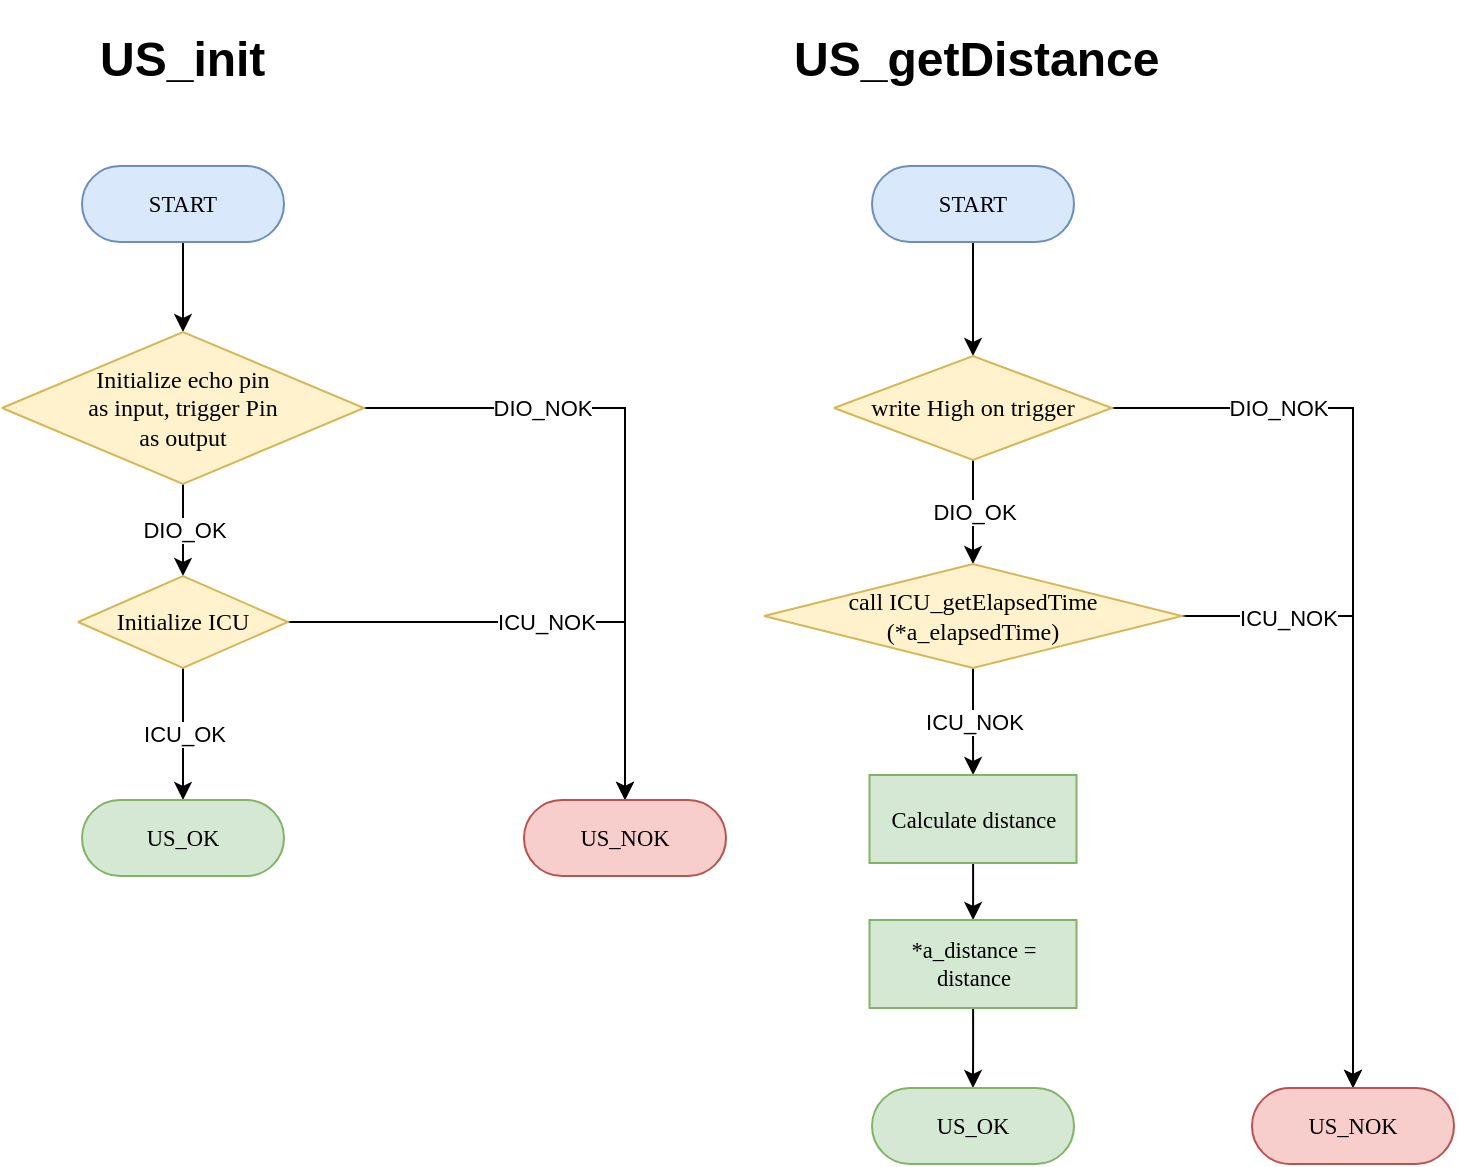 <mxfile version="21.2.8" type="device">
  <diagram name="Page-1" id="cxeBOrwpK8nN50zcZmI6">
    <mxGraphModel dx="1763" dy="2000" grid="0" gridSize="10" guides="1" tooltips="1" connect="1" arrows="1" fold="1" page="0" pageScale="1" pageWidth="850" pageHeight="1100" math="0" shadow="0">
      <root>
        <mxCell id="0" />
        <mxCell id="1" parent="0" />
        <mxCell id="3WBQD1P75DoMJmCLMgoS-4" value="" style="edgeStyle=orthogonalEdgeStyle;rounded=0;orthogonalLoop=1;jettySize=auto;html=1;" edge="1" parent="1" source="3WBQD1P75DoMJmCLMgoS-1" target="3WBQD1P75DoMJmCLMgoS-2">
          <mxGeometry relative="1" as="geometry" />
        </mxCell>
        <UserObject label="&lt;div style=&quot;&quot;&gt;&lt;span style=&quot;font-size: 11.29px;&quot;&gt;START&lt;/span&gt;&lt;/div&gt;" Function="EN_DIO_Error_T DIO_init(uint8_t pinNumber, EN_DIO_PORT_T portNumber, EN_DIO_DIRECTION_T direction);" tags="Flowchart" id="3WBQD1P75DoMJmCLMgoS-1">
          <mxCell style="verticalAlign=middle;align=center;overflow=width;vsdxID=30;fillColor=#dae8fc;shape=stencil(tVLREoIgEPwaHnEQxsl3s/9gEpSJwDko7e+DsEkze2l627vdu5uFRaxyHe8FosR5sCcxqMZ3iO0Rpcp0ApQPCLEasUpaEC3Yi2lS3fOojOhsr3HDmObyMtsVcYqS29Qh5FEfklwrM5OXeUa/yjkcAwfr7TDpiyTfXvjkMR+Vw2A998qaBac5tAKHU1hq3i4oNwjRr9ofvayt/+Rk+yX/4iWA159KpXWKxJx/z0Bopfyw+g4=);strokeColor=#6c8ebf;spacingTop=-1;spacingBottom=-1;spacingLeft=-1;spacingRight=-1;points=[[0.5,1,0],[0.5,0,0],[0,0.5,0],[1,0.5,0]];labelBackgroundColor=none;rounded=1;html=1;whiteSpace=wrap;fontFamily=Calibri;" vertex="1" parent="1">
            <mxGeometry x="-179" y="-873" width="101" height="38" as="geometry" />
          </mxCell>
        </UserObject>
        <mxCell id="3WBQD1P75DoMJmCLMgoS-8" value="DIO_OK" style="edgeStyle=orthogonalEdgeStyle;rounded=0;orthogonalLoop=1;jettySize=auto;html=1;" edge="1" parent="1" source="3WBQD1P75DoMJmCLMgoS-2" target="3WBQD1P75DoMJmCLMgoS-5">
          <mxGeometry relative="1" as="geometry" />
        </mxCell>
        <mxCell id="3WBQD1P75DoMJmCLMgoS-11" value="DIO_NOK" style="edgeStyle=orthogonalEdgeStyle;rounded=0;orthogonalLoop=1;jettySize=auto;html=1;" edge="1" parent="1" source="3WBQD1P75DoMJmCLMgoS-2" target="3WBQD1P75DoMJmCLMgoS-9">
          <mxGeometry x="-0.455" relative="1" as="geometry">
            <mxPoint as="offset" />
          </mxGeometry>
        </mxCell>
        <UserObject label="Initialize echo pin&lt;br&gt;as input, trigger Pin&lt;br&gt;as output" Function="EN_DIO_Error_T DIO_init(uint8_t pinNumber, EN_DIO_PORT_T portNumber, EN_DIO_DIRECTION_T direction);" tags="Flowchart" id="3WBQD1P75DoMJmCLMgoS-2">
          <mxCell style="vsdxID=219;fillColor=#fff2cc;shape=stencil(UzV2Ls5ILEhVNTIoLinKz04tz0wpyVA1dlE1MsrMy0gtyiwBslSNXVWNndPyi1LTi/JL81Ig/IJEkEoQKze/DGRCBUSfAUiHkUElhGcK4bpBVOZk5iGpNEVVikeloQHZpsK0YlWLz1QgA+HFtMycHEgIIcujBwlQCBKcxq4A);strokeColor=#d6b656;spacingTop=-1;spacingBottom=-1;spacingLeft=-1;spacingRight=-1;points=[[0,0.5,0],[1,0.5,0],[0.5,0,0],[0.5,1,0]];labelBackgroundColor=none;rounded=1;html=1;whiteSpace=wrap;fontFamily=Calibri;" vertex="1" parent="1">
            <mxGeometry x="-219" y="-790" width="181" height="76" as="geometry" />
          </mxCell>
        </UserObject>
        <mxCell id="3WBQD1P75DoMJmCLMgoS-7" value="ICU_OK" style="edgeStyle=orthogonalEdgeStyle;rounded=0;orthogonalLoop=1;jettySize=auto;html=1;" edge="1" parent="1" source="3WBQD1P75DoMJmCLMgoS-5" target="3WBQD1P75DoMJmCLMgoS-6">
          <mxGeometry relative="1" as="geometry" />
        </mxCell>
        <mxCell id="3WBQD1P75DoMJmCLMgoS-10" value="ICU_NOK" style="edgeStyle=orthogonalEdgeStyle;rounded=0;orthogonalLoop=1;jettySize=auto;html=1;" edge="1" parent="1" source="3WBQD1P75DoMJmCLMgoS-5" target="3WBQD1P75DoMJmCLMgoS-9">
          <mxGeometry relative="1" as="geometry" />
        </mxCell>
        <UserObject label="Initialize ICU" Function="EN_DIO_Error_T DIO_init(uint8_t pinNumber, EN_DIO_PORT_T portNumber, EN_DIO_DIRECTION_T direction);" tags="Flowchart" id="3WBQD1P75DoMJmCLMgoS-5">
          <mxCell style="vsdxID=219;fillColor=#fff2cc;shape=stencil(UzV2Ls5ILEhVNTIoLinKz04tz0wpyVA1dlE1MsrMy0gtyiwBslSNXVWNndPyi1LTi/JL81Ig/IJEkEoQKze/DGRCBUSfAUiHkUElhGcK4bpBVOZk5iGpNEVVikeloQHZpsK0YlWLz1QgA+HFtMycHEgIIcujBwlQCBKcxq4A);strokeColor=#d6b656;spacingTop=-1;spacingBottom=-1;spacingLeft=-1;spacingRight=-1;points=[[0,0.5,0],[1,0.5,0],[0.5,0,0],[0.5,1,0]];labelBackgroundColor=none;rounded=1;html=1;whiteSpace=wrap;fontFamily=Calibri;" vertex="1" parent="1">
            <mxGeometry x="-181" y="-668" width="105" height="46" as="geometry" />
          </mxCell>
        </UserObject>
        <UserObject label="&lt;div style=&quot;font-size: 1px&quot;&gt;&lt;font style=&quot;font-size: 11.29px; direction: ltr; letter-spacing: 0px; line-height: 120%; opacity: 1;&quot;&gt;US_OK&lt;/font&gt;&lt;/div&gt;" Function="EN_DIO_Error_T DIO_init(uint8_t pinNumber, EN_DIO_PORT_T portNumber, EN_DIO_DIRECTION_T direction);" tags="Flowchart" id="3WBQD1P75DoMJmCLMgoS-6">
          <mxCell style="verticalAlign=middle;align=center;overflow=width;vsdxID=52;fillColor=#d5e8d4;shape=stencil(tVLREoIgEPwaHnEQxsl3s/9gEpSJwDko7e+DsEkze2l627vdu5uFRaxyHe8FosR5sCcxqMZ3iO0Rpcp0ApQPCLEasUpaEC3Yi2lS3fOojOhsr3HDmObyMtsVcYqS29Qh5FEfklwrM5OXeUa/yjkcAwfr7TDpiyTfXvjkMR+Vw2A998qaBac5tAKHU1hq3i4oNwjRr9ofvayt/+Rk+yX/4iWA159KpXWKxJx/z0Bopfyw+g4=);strokeColor=#82b366;spacingTop=-1;spacingBottom=-1;spacingLeft=-1;spacingRight=-1;points=[[0.5,1,0],[0.5,0,0],[0,0.5,0],[1,0.5,0]];labelBackgroundColor=none;rounded=1;html=1;whiteSpace=wrap;fontFamily=Calibri;" vertex="1" parent="1">
            <mxGeometry x="-179" y="-556" width="101" height="38" as="geometry" />
          </mxCell>
        </UserObject>
        <UserObject label="&lt;div style=&quot;font-size: 1px&quot;&gt;&lt;font style=&quot;font-size: 11.29px; direction: ltr; letter-spacing: 0px; line-height: 120%; opacity: 1;&quot;&gt;US_NOK&lt;/font&gt;&lt;/div&gt;" Function="EN_DIO_Error_T DIO_init(uint8_t pinNumber, EN_DIO_PORT_T portNumber, EN_DIO_DIRECTION_T direction);" tags="Flowchart" id="3WBQD1P75DoMJmCLMgoS-9">
          <mxCell style="verticalAlign=middle;align=center;overflow=width;vsdxID=52;fillColor=#f8cecc;shape=stencil(tVLREoIgEPwaHnEQxsl3s/9gEpSJwDko7e+DsEkze2l627vdu5uFRaxyHe8FosR5sCcxqMZ3iO0Rpcp0ApQPCLEasUpaEC3Yi2lS3fOojOhsr3HDmObyMtsVcYqS29Qh5FEfklwrM5OXeUa/yjkcAwfr7TDpiyTfXvjkMR+Vw2A998qaBac5tAKHU1hq3i4oNwjRr9ofvayt/+Rk+yX/4iWA159KpXWKxJx/z0Bopfyw+g4=);strokeColor=#b85450;spacingTop=-1;spacingBottom=-1;spacingLeft=-1;spacingRight=-1;points=[[0.5,1,0],[0.5,0,0],[0,0.5,0],[1,0.5,0]];labelBackgroundColor=none;rounded=1;html=1;whiteSpace=wrap;fontFamily=Calibri;" vertex="1" parent="1">
            <mxGeometry x="42" y="-556" width="101" height="38" as="geometry" />
          </mxCell>
        </UserObject>
        <mxCell id="3WBQD1P75DoMJmCLMgoS-14" value="" style="edgeStyle=orthogonalEdgeStyle;rounded=0;orthogonalLoop=1;jettySize=auto;html=1;" edge="1" parent="1" source="3WBQD1P75DoMJmCLMgoS-12" target="3WBQD1P75DoMJmCLMgoS-13">
          <mxGeometry relative="1" as="geometry" />
        </mxCell>
        <UserObject label="&lt;div style=&quot;&quot;&gt;&lt;span style=&quot;font-size: 11.29px;&quot;&gt;START&lt;/span&gt;&lt;/div&gt;" Function="EN_DIO_Error_T DIO_init(uint8_t pinNumber, EN_DIO_PORT_T portNumber, EN_DIO_DIRECTION_T direction);" tags="Flowchart" id="3WBQD1P75DoMJmCLMgoS-12">
          <mxCell style="verticalAlign=middle;align=center;overflow=width;vsdxID=30;fillColor=#dae8fc;shape=stencil(tVLREoIgEPwaHnEQxsl3s/9gEpSJwDko7e+DsEkze2l627vdu5uFRaxyHe8FosR5sCcxqMZ3iO0Rpcp0ApQPCLEasUpaEC3Yi2lS3fOojOhsr3HDmObyMtsVcYqS29Qh5FEfklwrM5OXeUa/yjkcAwfr7TDpiyTfXvjkMR+Vw2A998qaBac5tAKHU1hq3i4oNwjRr9ofvayt/+Rk+yX/4iWA159KpXWKxJx/z0Bopfyw+g4=);strokeColor=#6c8ebf;spacingTop=-1;spacingBottom=-1;spacingLeft=-1;spacingRight=-1;points=[[0.5,1,0],[0.5,0,0],[0,0.5,0],[1,0.5,0]];labelBackgroundColor=none;rounded=1;html=1;whiteSpace=wrap;fontFamily=Calibri;" vertex="1" parent="1">
            <mxGeometry x="216" y="-873" width="101" height="38" as="geometry" />
          </mxCell>
        </UserObject>
        <mxCell id="3WBQD1P75DoMJmCLMgoS-17" value="DIO_OK" style="edgeStyle=orthogonalEdgeStyle;rounded=0;orthogonalLoop=1;jettySize=auto;html=1;" edge="1" parent="1" source="3WBQD1P75DoMJmCLMgoS-13" target="3WBQD1P75DoMJmCLMgoS-15">
          <mxGeometry relative="1" as="geometry" />
        </mxCell>
        <mxCell id="3WBQD1P75DoMJmCLMgoS-25" value="DIO_NOK" style="edgeStyle=orthogonalEdgeStyle;rounded=0;orthogonalLoop=1;jettySize=auto;html=1;" edge="1" parent="1" source="3WBQD1P75DoMJmCLMgoS-13" target="3WBQD1P75DoMJmCLMgoS-23">
          <mxGeometry x="-0.639" relative="1" as="geometry">
            <mxPoint as="offset" />
          </mxGeometry>
        </mxCell>
        <UserObject label="write High on trigger" Function="EN_DIO_Error_T DIO_init(uint8_t pinNumber, EN_DIO_PORT_T portNumber, EN_DIO_DIRECTION_T direction);" tags="Flowchart" id="3WBQD1P75DoMJmCLMgoS-13">
          <mxCell style="vsdxID=219;fillColor=#fff2cc;shape=stencil(UzV2Ls5ILEhVNTIoLinKz04tz0wpyVA1dlE1MsrMy0gtyiwBslSNXVWNndPyi1LTi/JL81Ig/IJEkEoQKze/DGRCBUSfAUiHkUElhGcK4bpBVOZk5iGpNEVVikeloQHZpsK0YlWLz1QgA+HFtMycHEgIIcujBwlQCBKcxq4A);strokeColor=#d6b656;spacingTop=-1;spacingBottom=-1;spacingLeft=-1;spacingRight=-1;points=[[0,0.5,0],[1,0.5,0],[0.5,0,0],[0.5,1,0]];labelBackgroundColor=none;rounded=1;html=1;whiteSpace=wrap;fontFamily=Calibri;" vertex="1" parent="1">
            <mxGeometry x="197" y="-778" width="139" height="52" as="geometry" />
          </mxCell>
        </UserObject>
        <mxCell id="3WBQD1P75DoMJmCLMgoS-18" value="ICU_NOK" style="edgeStyle=orthogonalEdgeStyle;rounded=0;orthogonalLoop=1;jettySize=auto;html=1;" edge="1" parent="1" source="3WBQD1P75DoMJmCLMgoS-15" target="3WBQD1P75DoMJmCLMgoS-16">
          <mxGeometry relative="1" as="geometry" />
        </mxCell>
        <mxCell id="3WBQD1P75DoMJmCLMgoS-24" value="ICU_NOK" style="edgeStyle=orthogonalEdgeStyle;rounded=0;orthogonalLoop=1;jettySize=auto;html=1;" edge="1" parent="1" source="3WBQD1P75DoMJmCLMgoS-15" target="3WBQD1P75DoMJmCLMgoS-23">
          <mxGeometry x="-0.67" y="-1" relative="1" as="geometry">
            <mxPoint as="offset" />
          </mxGeometry>
        </mxCell>
        <UserObject label="call ICU_getElapsedTime&lt;br&gt;(*a_elapsedTime)" Function="EN_DIO_Error_T DIO_init(uint8_t pinNumber, EN_DIO_PORT_T portNumber, EN_DIO_DIRECTION_T direction);" tags="Flowchart" id="3WBQD1P75DoMJmCLMgoS-15">
          <mxCell style="vsdxID=219;fillColor=#fff2cc;shape=stencil(UzV2Ls5ILEhVNTIoLinKz04tz0wpyVA1dlE1MsrMy0gtyiwBslSNXVWNndPyi1LTi/JL81Ig/IJEkEoQKze/DGRCBUSfAUiHkUElhGcK4bpBVOZk5iGpNEVVikeloQHZpsK0YlWLz1QgA+HFtMycHEgIIcujBwlQCBKcxq4A);strokeColor=#d6b656;spacingTop=-1;spacingBottom=-1;spacingLeft=-1;spacingRight=-1;points=[[0,0.5,0],[1,0.5,0],[0.5,0,0],[0.5,1,0]];labelBackgroundColor=none;rounded=1;html=1;whiteSpace=wrap;fontFamily=Calibri;" vertex="1" parent="1">
            <mxGeometry x="162" y="-674" width="209" height="52" as="geometry" />
          </mxCell>
        </UserObject>
        <mxCell id="3WBQD1P75DoMJmCLMgoS-20" value="" style="edgeStyle=orthogonalEdgeStyle;rounded=0;orthogonalLoop=1;jettySize=auto;html=1;" edge="1" parent="1" source="3WBQD1P75DoMJmCLMgoS-16" target="3WBQD1P75DoMJmCLMgoS-19">
          <mxGeometry relative="1" as="geometry" />
        </mxCell>
        <mxCell id="3WBQD1P75DoMJmCLMgoS-16" value="Calculate distance" style="rounded=0;whiteSpace=wrap;html=1;fontSize=11.29;fillColor=#d5e8d4;strokeColor=#82b366;fontFamily=Calibri;" vertex="1" parent="1">
          <mxGeometry x="214.75" y="-568.5" width="103.5" height="44" as="geometry" />
        </mxCell>
        <mxCell id="3WBQD1P75DoMJmCLMgoS-22" value="" style="edgeStyle=orthogonalEdgeStyle;rounded=0;orthogonalLoop=1;jettySize=auto;html=1;" edge="1" parent="1" source="3WBQD1P75DoMJmCLMgoS-19" target="3WBQD1P75DoMJmCLMgoS-21">
          <mxGeometry relative="1" as="geometry" />
        </mxCell>
        <mxCell id="3WBQD1P75DoMJmCLMgoS-19" value="*a_distance = distance" style="rounded=0;whiteSpace=wrap;html=1;fontSize=11.29;fillColor=#d5e8d4;strokeColor=#82b366;fontFamily=Calibri;" vertex="1" parent="1">
          <mxGeometry x="214.75" y="-496" width="103.5" height="44" as="geometry" />
        </mxCell>
        <UserObject label="&lt;div style=&quot;font-size: 1px&quot;&gt;&lt;font style=&quot;font-size: 11.29px; direction: ltr; letter-spacing: 0px; line-height: 120%; opacity: 1;&quot;&gt;US_OK&lt;/font&gt;&lt;/div&gt;" Function="EN_DIO_Error_T DIO_init(uint8_t pinNumber, EN_DIO_PORT_T portNumber, EN_DIO_DIRECTION_T direction);" tags="Flowchart" id="3WBQD1P75DoMJmCLMgoS-21">
          <mxCell style="verticalAlign=middle;align=center;overflow=width;vsdxID=52;fillColor=#d5e8d4;shape=stencil(tVLREoIgEPwaHnEQxsl3s/9gEpSJwDko7e+DsEkze2l627vdu5uFRaxyHe8FosR5sCcxqMZ3iO0Rpcp0ApQPCLEasUpaEC3Yi2lS3fOojOhsr3HDmObyMtsVcYqS29Qh5FEfklwrM5OXeUa/yjkcAwfr7TDpiyTfXvjkMR+Vw2A998qaBac5tAKHU1hq3i4oNwjRr9ofvayt/+Rk+yX/4iWA159KpXWKxJx/z0Bopfyw+g4=);strokeColor=#82b366;spacingTop=-1;spacingBottom=-1;spacingLeft=-1;spacingRight=-1;points=[[0.5,1,0],[0.5,0,0],[0,0.5,0],[1,0.5,0]];labelBackgroundColor=none;rounded=1;html=1;whiteSpace=wrap;fontFamily=Calibri;" vertex="1" parent="1">
            <mxGeometry x="216" y="-412" width="101" height="38" as="geometry" />
          </mxCell>
        </UserObject>
        <UserObject label="&lt;div style=&quot;font-size: 1px&quot;&gt;&lt;font style=&quot;font-size: 11.29px; direction: ltr; letter-spacing: 0px; line-height: 120%; opacity: 1;&quot;&gt;US_NOK&lt;/font&gt;&lt;/div&gt;" Function="EN_DIO_Error_T DIO_init(uint8_t pinNumber, EN_DIO_PORT_T portNumber, EN_DIO_DIRECTION_T direction);" tags="Flowchart" id="3WBQD1P75DoMJmCLMgoS-23">
          <mxCell style="verticalAlign=middle;align=center;overflow=width;vsdxID=52;fillColor=#f8cecc;shape=stencil(tVLREoIgEPwaHnEQxsl3s/9gEpSJwDko7e+DsEkze2l627vdu5uFRaxyHe8FosR5sCcxqMZ3iO0Rpcp0ApQPCLEasUpaEC3Yi2lS3fOojOhsr3HDmObyMtsVcYqS29Qh5FEfklwrM5OXeUa/yjkcAwfr7TDpiyTfXvjkMR+Vw2A998qaBac5tAKHU1hq3i4oNwjRr9ofvayt/+Rk+yX/4iWA159KpXWKxJx/z0Bopfyw+g4=);strokeColor=#b85450;spacingTop=-1;spacingBottom=-1;spacingLeft=-1;spacingRight=-1;points=[[0.5,1,0],[0.5,0,0],[0,0.5,0],[1,0.5,0]];labelBackgroundColor=none;rounded=1;html=1;whiteSpace=wrap;fontFamily=Calibri;" vertex="1" parent="1">
            <mxGeometry x="406" y="-412" width="101" height="38" as="geometry" />
          </mxCell>
        </UserObject>
        <mxCell id="3WBQD1P75DoMJmCLMgoS-26" value="&lt;h1&gt;US_init&lt;/h1&gt;" style="text;html=1;strokeColor=none;fillColor=none;spacing=5;spacingTop=-20;whiteSpace=wrap;overflow=hidden;rounded=0;" vertex="1" parent="1">
          <mxGeometry x="-175" y="-946" width="93" height="34" as="geometry" />
        </mxCell>
        <mxCell id="3WBQD1P75DoMJmCLMgoS-27" value="&lt;h1&gt;US_getDistance&lt;/h1&gt;" style="text;html=1;strokeColor=none;fillColor=none;spacing=5;spacingTop=-20;whiteSpace=wrap;overflow=hidden;rounded=0;" vertex="1" parent="1">
          <mxGeometry x="171.5" y="-946" width="190" height="34" as="geometry" />
        </mxCell>
      </root>
    </mxGraphModel>
  </diagram>
</mxfile>
